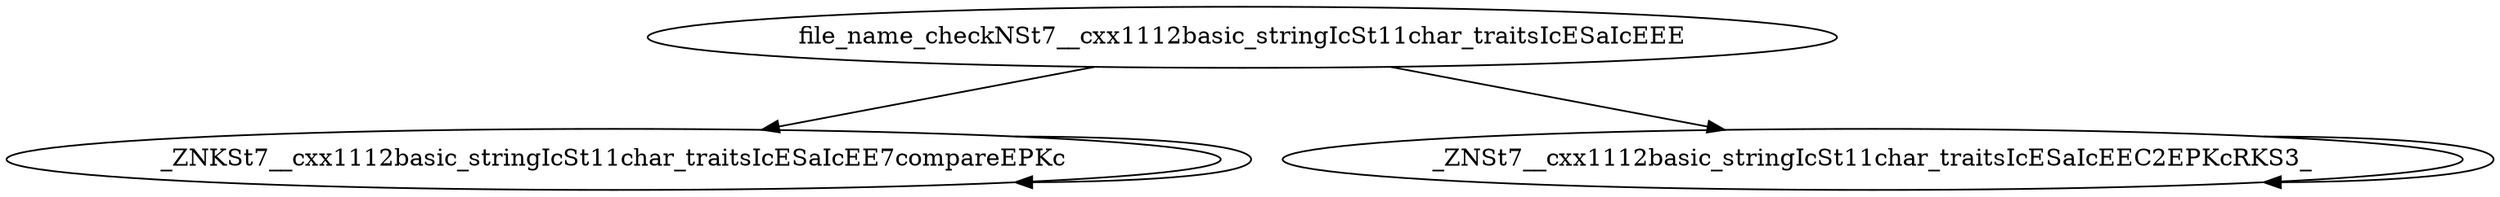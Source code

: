 digraph "Call Graph" {
"file_name_checkNSt7__cxx1112basic_stringIcSt11char_traitsIcESaIcEEE" -> "_ZNKSt7__cxx1112basic_stringIcSt11char_traitsIcESaIcEE7compareEPKc"
"_ZNKSt7__cxx1112basic_stringIcSt11char_traitsIcESaIcEE7compareEPKc" -> "_ZNKSt7__cxx1112basic_stringIcSt11char_traitsIcESaIcEE7compareEPKc"
"file_name_checkNSt7__cxx1112basic_stringIcSt11char_traitsIcESaIcEEE" -> "_ZNSt7__cxx1112basic_stringIcSt11char_traitsIcESaIcEEC2EPKcRKS3_"
"_ZNSt7__cxx1112basic_stringIcSt11char_traitsIcESaIcEEC2EPKcRKS3_" -> "_ZNSt7__cxx1112basic_stringIcSt11char_traitsIcESaIcEEC2EPKcRKS3_"

}